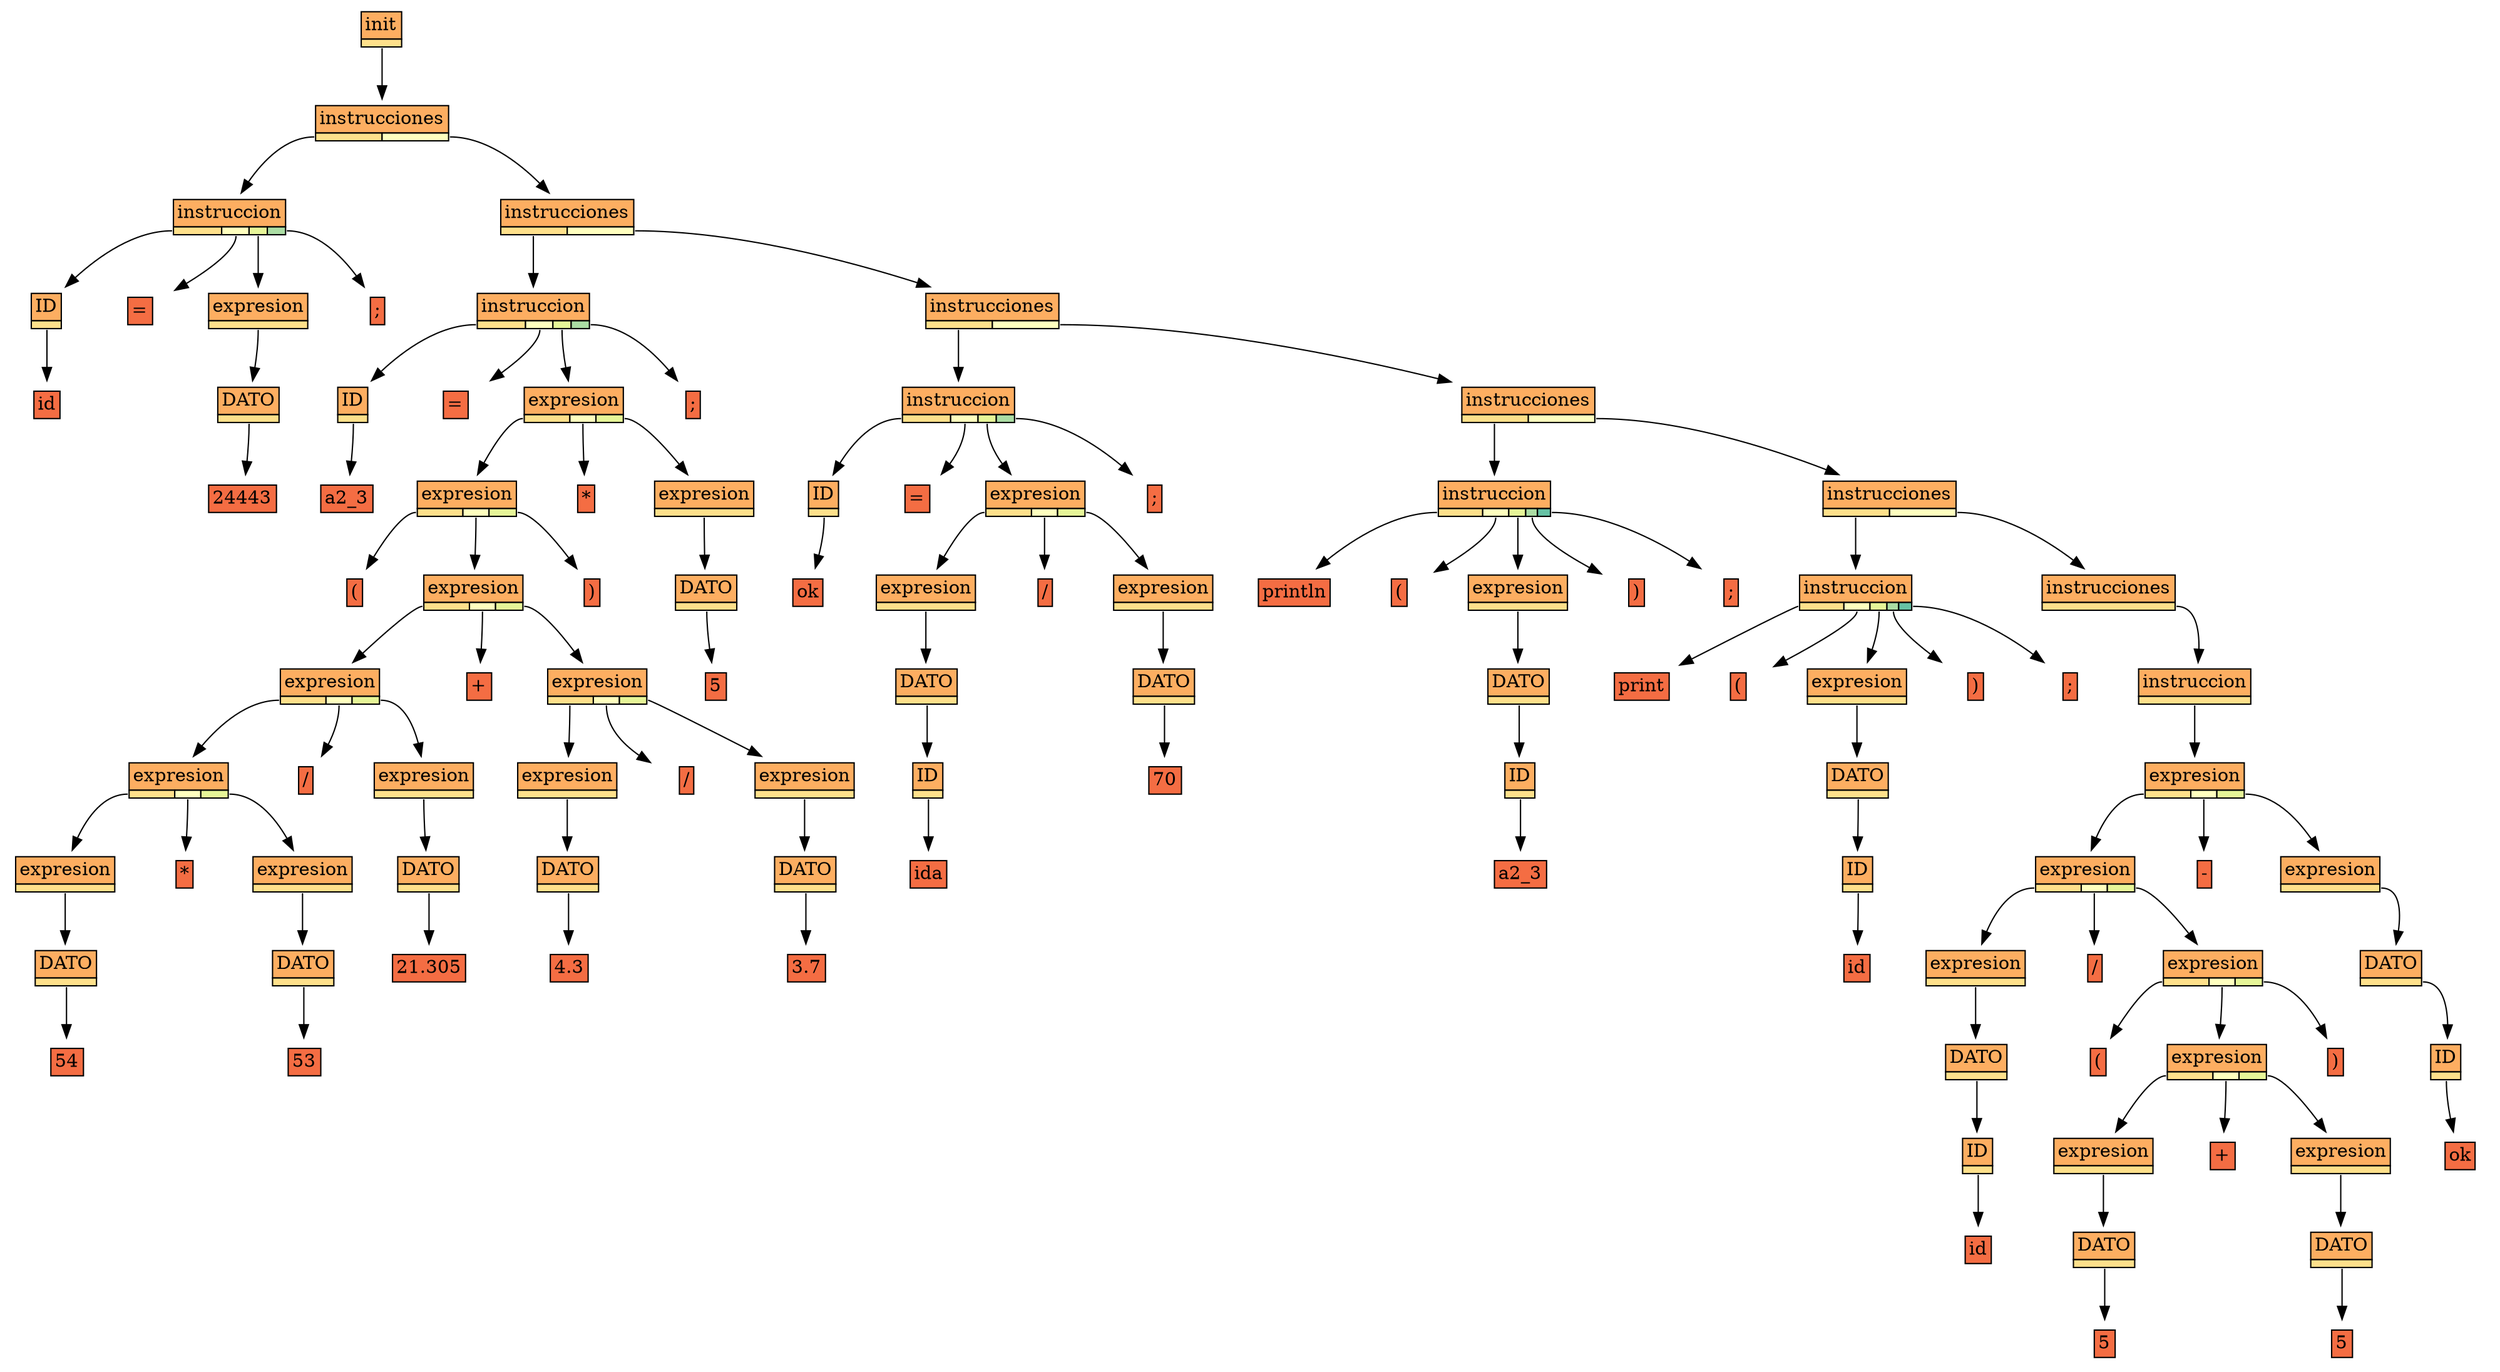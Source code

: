digraph {
node [shape=plaintext]
ND_1 [label=<<table CELLSPACING="0" BORDER="0"><tr><td  BORDER="1" bgcolor="/spectral11/3">24443</td></tr></table>>];
ND_2 [label=<<table  CELLSPACING="0" BORDER="0"><tr><td BORDER="1" colspan="1"  bgcolor="/spectral11/4">DATO</td></tr><tr><td BORDER="1" port="f0"  bgcolor="/spectral11/5"></td></tr></table>>];
ND_3 [label=<<table  CELLSPACING="0" BORDER="0"><tr><td BORDER="1" colspan="1"  bgcolor="/spectral11/4">expresion</td></tr><tr><td BORDER="1" port="f0"  bgcolor="/spectral11/5"></td></tr></table>>];
ND_4 [label=<<table CELLSPACING="0" BORDER="0"><tr><td  BORDER="1" bgcolor="/spectral11/3">id</td></tr></table>>];
ND_5 [label=<<table  CELLSPACING="0" BORDER="0"><tr><td BORDER="1" colspan="1"  bgcolor="/spectral11/4">ID</td></tr><tr><td BORDER="1" port="f0"  bgcolor="/spectral11/5"></td></tr></table>>];
ND_6 [label=<<table CELLSPACING="0" BORDER="0"><tr><td  BORDER="1" bgcolor="/spectral11/3">=</td></tr></table>>];
ND_7 [label=<<table CELLSPACING="0" BORDER="0"><tr><td  BORDER="1" bgcolor="/spectral11/3">;</td></tr></table>>];
ND_8 [label=<<table  CELLSPACING="0" BORDER="0"><tr><td BORDER="1" colspan="4"  bgcolor="/spectral11/4">instruccion</td></tr><tr><td BORDER="1" port="f0"  bgcolor="/spectral11/5"></td><td BORDER="1" port="f1"  bgcolor="/spectral11/6"></td><td BORDER="1" port="f2"  bgcolor="/spectral11/7"></td><td BORDER="1" port="f3"  bgcolor="/spectral11/8"></td></tr></table>>];
ND_9 [label=<<table CELLSPACING="0" BORDER="0"><tr><td  BORDER="1" bgcolor="/spectral11/3">54</td></tr></table>>];
ND_10 [label=<<table  CELLSPACING="0" BORDER="0"><tr><td BORDER="1" colspan="1"  bgcolor="/spectral11/4">DATO</td></tr><tr><td BORDER="1" port="f0"  bgcolor="/spectral11/5"></td></tr></table>>];
ND_11 [label=<<table  CELLSPACING="0" BORDER="0"><tr><td BORDER="1" colspan="1"  bgcolor="/spectral11/4">expresion</td></tr><tr><td BORDER="1" port="f0"  bgcolor="/spectral11/5"></td></tr></table>>];
ND_12 [label=<<table CELLSPACING="0" BORDER="0"><tr><td  BORDER="1" bgcolor="/spectral11/3">53</td></tr></table>>];
ND_13 [label=<<table  CELLSPACING="0" BORDER="0"><tr><td BORDER="1" colspan="1"  bgcolor="/spectral11/4">DATO</td></tr><tr><td BORDER="1" port="f0"  bgcolor="/spectral11/5"></td></tr></table>>];
ND_14 [label=<<table  CELLSPACING="0" BORDER="0"><tr><td BORDER="1" colspan="1"  bgcolor="/spectral11/4">expresion</td></tr><tr><td BORDER="1" port="f0"  bgcolor="/spectral11/5"></td></tr></table>>];
ND_15 [label=<<table CELLSPACING="0" BORDER="0"><tr><td  BORDER="1" bgcolor="/spectral11/3">*</td></tr></table>>];
ND_16 [label=<<table  CELLSPACING="0" BORDER="0"><tr><td BORDER="1" colspan="3"  bgcolor="/spectral11/4">expresion</td></tr><tr><td BORDER="1" port="f0"  bgcolor="/spectral11/5"></td><td BORDER="1" port="f1"  bgcolor="/spectral11/6"></td><td BORDER="1" port="f2"  bgcolor="/spectral11/7"></td></tr></table>>];
ND_17 [label=<<table CELLSPACING="0" BORDER="0"><tr><td  BORDER="1" bgcolor="/spectral11/3">21.305</td></tr></table>>];
ND_18 [label=<<table  CELLSPACING="0" BORDER="0"><tr><td BORDER="1" colspan="1"  bgcolor="/spectral11/4">DATO</td></tr><tr><td BORDER="1" port="f0"  bgcolor="/spectral11/5"></td></tr></table>>];
ND_19 [label=<<table  CELLSPACING="0" BORDER="0"><tr><td BORDER="1" colspan="1"  bgcolor="/spectral11/4">expresion</td></tr><tr><td BORDER="1" port="f0"  bgcolor="/spectral11/5"></td></tr></table>>];
ND_20 [label=<<table CELLSPACING="0" BORDER="0"><tr><td  BORDER="1" bgcolor="/spectral11/3">/</td></tr></table>>];
ND_21 [label=<<table  CELLSPACING="0" BORDER="0"><tr><td BORDER="1" colspan="3"  bgcolor="/spectral11/4">expresion</td></tr><tr><td BORDER="1" port="f0"  bgcolor="/spectral11/5"></td><td BORDER="1" port="f1"  bgcolor="/spectral11/6"></td><td BORDER="1" port="f2"  bgcolor="/spectral11/7"></td></tr></table>>];
ND_22 [label=<<table CELLSPACING="0" BORDER="0"><tr><td  BORDER="1" bgcolor="/spectral11/3">4.3</td></tr></table>>];
ND_23 [label=<<table  CELLSPACING="0" BORDER="0"><tr><td BORDER="1" colspan="1"  bgcolor="/spectral11/4">DATO</td></tr><tr><td BORDER="1" port="f0"  bgcolor="/spectral11/5"></td></tr></table>>];
ND_24 [label=<<table  CELLSPACING="0" BORDER="0"><tr><td BORDER="1" colspan="1"  bgcolor="/spectral11/4">expresion</td></tr><tr><td BORDER="1" port="f0"  bgcolor="/spectral11/5"></td></tr></table>>];
ND_25 [label=<<table CELLSPACING="0" BORDER="0"><tr><td  BORDER="1" bgcolor="/spectral11/3">3.7</td></tr></table>>];
ND_26 [label=<<table  CELLSPACING="0" BORDER="0"><tr><td BORDER="1" colspan="1"  bgcolor="/spectral11/4">DATO</td></tr><tr><td BORDER="1" port="f0"  bgcolor="/spectral11/5"></td></tr></table>>];
ND_27 [label=<<table  CELLSPACING="0" BORDER="0"><tr><td BORDER="1" colspan="1"  bgcolor="/spectral11/4">expresion</td></tr><tr><td BORDER="1" port="f0"  bgcolor="/spectral11/5"></td></tr></table>>];
ND_28 [label=<<table CELLSPACING="0" BORDER="0"><tr><td  BORDER="1" bgcolor="/spectral11/3">/</td></tr></table>>];
ND_29 [label=<<table  CELLSPACING="0" BORDER="0"><tr><td BORDER="1" colspan="3"  bgcolor="/spectral11/4">expresion</td></tr><tr><td BORDER="1" port="f0"  bgcolor="/spectral11/5"></td><td BORDER="1" port="f1"  bgcolor="/spectral11/6"></td><td BORDER="1" port="f2"  bgcolor="/spectral11/7"></td></tr></table>>];
ND_30 [label=<<table CELLSPACING="0" BORDER="0"><tr><td  BORDER="1" bgcolor="/spectral11/3">+</td></tr></table>>];
ND_31 [label=<<table  CELLSPACING="0" BORDER="0"><tr><td BORDER="1" colspan="3"  bgcolor="/spectral11/4">expresion</td></tr><tr><td BORDER="1" port="f0"  bgcolor="/spectral11/5"></td><td BORDER="1" port="f1"  bgcolor="/spectral11/6"></td><td BORDER="1" port="f2"  bgcolor="/spectral11/7"></td></tr></table>>];
ND_32 [label=<<table CELLSPACING="0" BORDER="0"><tr><td  BORDER="1" bgcolor="/spectral11/3">(</td></tr></table>>];
ND_33 [label=<<table CELLSPACING="0" BORDER="0"><tr><td  BORDER="1" bgcolor="/spectral11/3">)</td></tr></table>>];
ND_34 [label=<<table  CELLSPACING="0" BORDER="0"><tr><td BORDER="1" colspan="3"  bgcolor="/spectral11/4">expresion</td></tr><tr><td BORDER="1" port="f0"  bgcolor="/spectral11/5"></td><td BORDER="1" port="f1"  bgcolor="/spectral11/6"></td><td BORDER="1" port="f2"  bgcolor="/spectral11/7"></td></tr></table>>];
ND_35 [label=<<table CELLSPACING="0" BORDER="0"><tr><td  BORDER="1" bgcolor="/spectral11/3">5</td></tr></table>>];
ND_36 [label=<<table  CELLSPACING="0" BORDER="0"><tr><td BORDER="1" colspan="1"  bgcolor="/spectral11/4">DATO</td></tr><tr><td BORDER="1" port="f0"  bgcolor="/spectral11/5"></td></tr></table>>];
ND_37 [label=<<table  CELLSPACING="0" BORDER="0"><tr><td BORDER="1" colspan="1"  bgcolor="/spectral11/4">expresion</td></tr><tr><td BORDER="1" port="f0"  bgcolor="/spectral11/5"></td></tr></table>>];
ND_38 [label=<<table CELLSPACING="0" BORDER="0"><tr><td  BORDER="1" bgcolor="/spectral11/3">*</td></tr></table>>];
ND_39 [label=<<table  CELLSPACING="0" BORDER="0"><tr><td BORDER="1" colspan="3"  bgcolor="/spectral11/4">expresion</td></tr><tr><td BORDER="1" port="f0"  bgcolor="/spectral11/5"></td><td BORDER="1" port="f1"  bgcolor="/spectral11/6"></td><td BORDER="1" port="f2"  bgcolor="/spectral11/7"></td></tr></table>>];
ND_40 [label=<<table CELLSPACING="0" BORDER="0"><tr><td  BORDER="1" bgcolor="/spectral11/3">a2_3</td></tr></table>>];
ND_41 [label=<<table  CELLSPACING="0" BORDER="0"><tr><td BORDER="1" colspan="1"  bgcolor="/spectral11/4">ID</td></tr><tr><td BORDER="1" port="f0"  bgcolor="/spectral11/5"></td></tr></table>>];
ND_42 [label=<<table CELLSPACING="0" BORDER="0"><tr><td  BORDER="1" bgcolor="/spectral11/3">=</td></tr></table>>];
ND_43 [label=<<table CELLSPACING="0" BORDER="0"><tr><td  BORDER="1" bgcolor="/spectral11/3">;</td></tr></table>>];
ND_44 [label=<<table  CELLSPACING="0" BORDER="0"><tr><td BORDER="1" colspan="4"  bgcolor="/spectral11/4">instruccion</td></tr><tr><td BORDER="1" port="f0"  bgcolor="/spectral11/5"></td><td BORDER="1" port="f1"  bgcolor="/spectral11/6"></td><td BORDER="1" port="f2"  bgcolor="/spectral11/7"></td><td BORDER="1" port="f3"  bgcolor="/spectral11/8"></td></tr></table>>];
ND_45 [label=<<table CELLSPACING="0" BORDER="0"><tr><td  BORDER="1" bgcolor="/spectral11/3">ida</td></tr></table>>];
ND_46 [label=<<table  CELLSPACING="0" BORDER="0"><tr><td BORDER="1" colspan="1"  bgcolor="/spectral11/4">ID</td></tr><tr><td BORDER="1" port="f0"  bgcolor="/spectral11/5"></td></tr></table>>];
ND_47 [label=<<table  CELLSPACING="0" BORDER="0"><tr><td BORDER="1" colspan="1"  bgcolor="/spectral11/4">DATO</td></tr><tr><td BORDER="1" port="f0"  bgcolor="/spectral11/5"></td></tr></table>>];
ND_48 [label=<<table  CELLSPACING="0" BORDER="0"><tr><td BORDER="1" colspan="1"  bgcolor="/spectral11/4">expresion</td></tr><tr><td BORDER="1" port="f0"  bgcolor="/spectral11/5"></td></tr></table>>];
ND_49 [label=<<table CELLSPACING="0" BORDER="0"><tr><td  BORDER="1" bgcolor="/spectral11/3">70</td></tr></table>>];
ND_50 [label=<<table  CELLSPACING="0" BORDER="0"><tr><td BORDER="1" colspan="1"  bgcolor="/spectral11/4">DATO</td></tr><tr><td BORDER="1" port="f0"  bgcolor="/spectral11/5"></td></tr></table>>];
ND_51 [label=<<table  CELLSPACING="0" BORDER="0"><tr><td BORDER="1" colspan="1"  bgcolor="/spectral11/4">expresion</td></tr><tr><td BORDER="1" port="f0"  bgcolor="/spectral11/5"></td></tr></table>>];
ND_52 [label=<<table CELLSPACING="0" BORDER="0"><tr><td  BORDER="1" bgcolor="/spectral11/3">/</td></tr></table>>];
ND_53 [label=<<table  CELLSPACING="0" BORDER="0"><tr><td BORDER="1" colspan="3"  bgcolor="/spectral11/4">expresion</td></tr><tr><td BORDER="1" port="f0"  bgcolor="/spectral11/5"></td><td BORDER="1" port="f1"  bgcolor="/spectral11/6"></td><td BORDER="1" port="f2"  bgcolor="/spectral11/7"></td></tr></table>>];
ND_54 [label=<<table CELLSPACING="0" BORDER="0"><tr><td  BORDER="1" bgcolor="/spectral11/3">ok</td></tr></table>>];
ND_55 [label=<<table  CELLSPACING="0" BORDER="0"><tr><td BORDER="1" colspan="1"  bgcolor="/spectral11/4">ID</td></tr><tr><td BORDER="1" port="f0"  bgcolor="/spectral11/5"></td></tr></table>>];
ND_56 [label=<<table CELLSPACING="0" BORDER="0"><tr><td  BORDER="1" bgcolor="/spectral11/3">=</td></tr></table>>];
ND_57 [label=<<table CELLSPACING="0" BORDER="0"><tr><td  BORDER="1" bgcolor="/spectral11/3">;</td></tr></table>>];
ND_58 [label=<<table  CELLSPACING="0" BORDER="0"><tr><td BORDER="1" colspan="4"  bgcolor="/spectral11/4">instruccion</td></tr><tr><td BORDER="1" port="f0"  bgcolor="/spectral11/5"></td><td BORDER="1" port="f1"  bgcolor="/spectral11/6"></td><td BORDER="1" port="f2"  bgcolor="/spectral11/7"></td><td BORDER="1" port="f3"  bgcolor="/spectral11/8"></td></tr></table>>];
ND_59 [label=<<table CELLSPACING="0" BORDER="0"><tr><td  BORDER="1" bgcolor="/spectral11/3">a2_3</td></tr></table>>];
ND_60 [label=<<table  CELLSPACING="0" BORDER="0"><tr><td BORDER="1" colspan="1"  bgcolor="/spectral11/4">ID</td></tr><tr><td BORDER="1" port="f0"  bgcolor="/spectral11/5"></td></tr></table>>];
ND_61 [label=<<table  CELLSPACING="0" BORDER="0"><tr><td BORDER="1" colspan="1"  bgcolor="/spectral11/4">DATO</td></tr><tr><td BORDER="1" port="f0"  bgcolor="/spectral11/5"></td></tr></table>>];
ND_62 [label=<<table  CELLSPACING="0" BORDER="0"><tr><td BORDER="1" colspan="1"  bgcolor="/spectral11/4">expresion</td></tr><tr><td BORDER="1" port="f0"  bgcolor="/spectral11/5"></td></tr></table>>];
ND_63 [label=<<table CELLSPACING="0" BORDER="0"><tr><td  BORDER="1" bgcolor="/spectral11/3">println</td></tr></table>>];
ND_64 [label=<<table CELLSPACING="0" BORDER="0"><tr><td  BORDER="1" bgcolor="/spectral11/3">(</td></tr></table>>];
ND_65 [label=<<table CELLSPACING="0" BORDER="0"><tr><td  BORDER="1" bgcolor="/spectral11/3">)</td></tr></table>>];
ND_66 [label=<<table CELLSPACING="0" BORDER="0"><tr><td  BORDER="1" bgcolor="/spectral11/3">;</td></tr></table>>];
ND_67 [label=<<table  CELLSPACING="0" BORDER="0"><tr><td BORDER="1" colspan="5"  bgcolor="/spectral11/4">instruccion</td></tr><tr><td BORDER="1" port="f0"  bgcolor="/spectral11/5"></td><td BORDER="1" port="f1"  bgcolor="/spectral11/6"></td><td BORDER="1" port="f2"  bgcolor="/spectral11/7"></td><td BORDER="1" port="f3"  bgcolor="/spectral11/8"></td><td BORDER="1" port="f4"  bgcolor="/spectral11/9"></td></tr></table>>];
ND_68 [label=<<table CELLSPACING="0" BORDER="0"><tr><td  BORDER="1" bgcolor="/spectral11/3">id</td></tr></table>>];
ND_69 [label=<<table  CELLSPACING="0" BORDER="0"><tr><td BORDER="1" colspan="1"  bgcolor="/spectral11/4">ID</td></tr><tr><td BORDER="1" port="f0"  bgcolor="/spectral11/5"></td></tr></table>>];
ND_70 [label=<<table  CELLSPACING="0" BORDER="0"><tr><td BORDER="1" colspan="1"  bgcolor="/spectral11/4">DATO</td></tr><tr><td BORDER="1" port="f0"  bgcolor="/spectral11/5"></td></tr></table>>];
ND_71 [label=<<table  CELLSPACING="0" BORDER="0"><tr><td BORDER="1" colspan="1"  bgcolor="/spectral11/4">expresion</td></tr><tr><td BORDER="1" port="f0"  bgcolor="/spectral11/5"></td></tr></table>>];
ND_72 [label=<<table CELLSPACING="0" BORDER="0"><tr><td  BORDER="1" bgcolor="/spectral11/3">print</td></tr></table>>];
ND_73 [label=<<table CELLSPACING="0" BORDER="0"><tr><td  BORDER="1" bgcolor="/spectral11/3">(</td></tr></table>>];
ND_74 [label=<<table CELLSPACING="0" BORDER="0"><tr><td  BORDER="1" bgcolor="/spectral11/3">)</td></tr></table>>];
ND_75 [label=<<table CELLSPACING="0" BORDER="0"><tr><td  BORDER="1" bgcolor="/spectral11/3">;</td></tr></table>>];
ND_76 [label=<<table  CELLSPACING="0" BORDER="0"><tr><td BORDER="1" colspan="5"  bgcolor="/spectral11/4">instruccion</td></tr><tr><td BORDER="1" port="f0"  bgcolor="/spectral11/5"></td><td BORDER="1" port="f1"  bgcolor="/spectral11/6"></td><td BORDER="1" port="f2"  bgcolor="/spectral11/7"></td><td BORDER="1" port="f3"  bgcolor="/spectral11/8"></td><td BORDER="1" port="f4"  bgcolor="/spectral11/9"></td></tr></table>>];
ND_77 [label=<<table CELLSPACING="0" BORDER="0"><tr><td  BORDER="1" bgcolor="/spectral11/3">id</td></tr></table>>];
ND_78 [label=<<table  CELLSPACING="0" BORDER="0"><tr><td BORDER="1" colspan="1"  bgcolor="/spectral11/4">ID</td></tr><tr><td BORDER="1" port="f0"  bgcolor="/spectral11/5"></td></tr></table>>];
ND_79 [label=<<table  CELLSPACING="0" BORDER="0"><tr><td BORDER="1" colspan="1"  bgcolor="/spectral11/4">DATO</td></tr><tr><td BORDER="1" port="f0"  bgcolor="/spectral11/5"></td></tr></table>>];
ND_80 [label=<<table  CELLSPACING="0" BORDER="0"><tr><td BORDER="1" colspan="1"  bgcolor="/spectral11/4">expresion</td></tr><tr><td BORDER="1" port="f0"  bgcolor="/spectral11/5"></td></tr></table>>];
ND_81 [label=<<table CELLSPACING="0" BORDER="0"><tr><td  BORDER="1" bgcolor="/spectral11/3">5</td></tr></table>>];
ND_82 [label=<<table  CELLSPACING="0" BORDER="0"><tr><td BORDER="1" colspan="1"  bgcolor="/spectral11/4">DATO</td></tr><tr><td BORDER="1" port="f0"  bgcolor="/spectral11/5"></td></tr></table>>];
ND_83 [label=<<table  CELLSPACING="0" BORDER="0"><tr><td BORDER="1" colspan="1"  bgcolor="/spectral11/4">expresion</td></tr><tr><td BORDER="1" port="f0"  bgcolor="/spectral11/5"></td></tr></table>>];
ND_84 [label=<<table CELLSPACING="0" BORDER="0"><tr><td  BORDER="1" bgcolor="/spectral11/3">5</td></tr></table>>];
ND_85 [label=<<table  CELLSPACING="0" BORDER="0"><tr><td BORDER="1" colspan="1"  bgcolor="/spectral11/4">DATO</td></tr><tr><td BORDER="1" port="f0"  bgcolor="/spectral11/5"></td></tr></table>>];
ND_86 [label=<<table  CELLSPACING="0" BORDER="0"><tr><td BORDER="1" colspan="1"  bgcolor="/spectral11/4">expresion</td></tr><tr><td BORDER="1" port="f0"  bgcolor="/spectral11/5"></td></tr></table>>];
ND_87 [label=<<table CELLSPACING="0" BORDER="0"><tr><td  BORDER="1" bgcolor="/spectral11/3">+</td></tr></table>>];
ND_88 [label=<<table  CELLSPACING="0" BORDER="0"><tr><td BORDER="1" colspan="3"  bgcolor="/spectral11/4">expresion</td></tr><tr><td BORDER="1" port="f0"  bgcolor="/spectral11/5"></td><td BORDER="1" port="f1"  bgcolor="/spectral11/6"></td><td BORDER="1" port="f2"  bgcolor="/spectral11/7"></td></tr></table>>];
ND_89 [label=<<table CELLSPACING="0" BORDER="0"><tr><td  BORDER="1" bgcolor="/spectral11/3">(</td></tr></table>>];
ND_90 [label=<<table CELLSPACING="0" BORDER="0"><tr><td  BORDER="1" bgcolor="/spectral11/3">)</td></tr></table>>];
ND_91 [label=<<table  CELLSPACING="0" BORDER="0"><tr><td BORDER="1" colspan="3"  bgcolor="/spectral11/4">expresion</td></tr><tr><td BORDER="1" port="f0"  bgcolor="/spectral11/5"></td><td BORDER="1" port="f1"  bgcolor="/spectral11/6"></td><td BORDER="1" port="f2"  bgcolor="/spectral11/7"></td></tr></table>>];
ND_92 [label=<<table CELLSPACING="0" BORDER="0"><tr><td  BORDER="1" bgcolor="/spectral11/3">/</td></tr></table>>];
ND_93 [label=<<table  CELLSPACING="0" BORDER="0"><tr><td BORDER="1" colspan="3"  bgcolor="/spectral11/4">expresion</td></tr><tr><td BORDER="1" port="f0"  bgcolor="/spectral11/5"></td><td BORDER="1" port="f1"  bgcolor="/spectral11/6"></td><td BORDER="1" port="f2"  bgcolor="/spectral11/7"></td></tr></table>>];
ND_94 [label=<<table CELLSPACING="0" BORDER="0"><tr><td  BORDER="1" bgcolor="/spectral11/3">ok</td></tr></table>>];
ND_95 [label=<<table  CELLSPACING="0" BORDER="0"><tr><td BORDER="1" colspan="1"  bgcolor="/spectral11/4">ID</td></tr><tr><td BORDER="1" port="f0"  bgcolor="/spectral11/5"></td></tr></table>>];
ND_96 [label=<<table  CELLSPACING="0" BORDER="0"><tr><td BORDER="1" colspan="1"  bgcolor="/spectral11/4">DATO</td></tr><tr><td BORDER="1" port="f0"  bgcolor="/spectral11/5"></td></tr></table>>];
ND_97 [label=<<table  CELLSPACING="0" BORDER="0"><tr><td BORDER="1" colspan="1"  bgcolor="/spectral11/4">expresion</td></tr><tr><td BORDER="1" port="f0"  bgcolor="/spectral11/5"></td></tr></table>>];
ND_98 [label=<<table CELLSPACING="0" BORDER="0"><tr><td  BORDER="1" bgcolor="/spectral11/3">-</td></tr></table>>];
ND_99 [label=<<table  CELLSPACING="0" BORDER="0"><tr><td BORDER="1" colspan="3"  bgcolor="/spectral11/4">expresion</td></tr><tr><td BORDER="1" port="f0"  bgcolor="/spectral11/5"></td><td BORDER="1" port="f1"  bgcolor="/spectral11/6"></td><td BORDER="1" port="f2"  bgcolor="/spectral11/7"></td></tr></table>>];
ND_100 [label=<<table  CELLSPACING="0" BORDER="0"><tr><td BORDER="1" colspan="1"  bgcolor="/spectral11/4">instruccion</td></tr><tr><td BORDER="1" port="f0"  bgcolor="/spectral11/5"></td></tr></table>>];
ND_101 [label=<<table  CELLSPACING="0" BORDER="0"><tr><td BORDER="1" colspan="1"  bgcolor="/spectral11/4">instrucciones</td></tr><tr><td BORDER="1" port="f0"  bgcolor="/spectral11/5"></td></tr></table>>];
ND_102 [label=<<table  CELLSPACING="0" BORDER="0"><tr><td BORDER="1" colspan="2"  bgcolor="/spectral11/4">instrucciones</td></tr><tr><td BORDER="1" port="f0"  bgcolor="/spectral11/5"></td><td BORDER="1" port="f1"  bgcolor="/spectral11/6"></td></tr></table>>];
ND_103 [label=<<table  CELLSPACING="0" BORDER="0"><tr><td BORDER="1" colspan="2"  bgcolor="/spectral11/4">instrucciones</td></tr><tr><td BORDER="1" port="f0"  bgcolor="/spectral11/5"></td><td BORDER="1" port="f1"  bgcolor="/spectral11/6"></td></tr></table>>];
ND_104 [label=<<table  CELLSPACING="0" BORDER="0"><tr><td BORDER="1" colspan="2"  bgcolor="/spectral11/4">instrucciones</td></tr><tr><td BORDER="1" port="f0"  bgcolor="/spectral11/5"></td><td BORDER="1" port="f1"  bgcolor="/spectral11/6"></td></tr></table>>];
ND_105 [label=<<table  CELLSPACING="0" BORDER="0"><tr><td BORDER="1" colspan="2"  bgcolor="/spectral11/4">instrucciones</td></tr><tr><td BORDER="1" port="f0"  bgcolor="/spectral11/5"></td><td BORDER="1" port="f1"  bgcolor="/spectral11/6"></td></tr></table>>];
ND_106 [label=<<table  CELLSPACING="0" BORDER="0"><tr><td BORDER="1" colspan="2"  bgcolor="/spectral11/4">instrucciones</td></tr><tr><td BORDER="1" port="f0"  bgcolor="/spectral11/5"></td><td BORDER="1" port="f1"  bgcolor="/spectral11/6"></td></tr></table>>];
ND_107 [label=<<table  CELLSPACING="0" BORDER="0"><tr><td BORDER="1" colspan="1"  bgcolor="/spectral11/4">init</td></tr><tr><td BORDER="1" port="f0"  bgcolor="/spectral11/5"></td></tr></table>>];

ND_2:f0->ND_1;
ND_3:f0->ND_2;
ND_5:f0->ND_4;
ND_8:f0->ND_5;
ND_8:f1->ND_6;
ND_8:f2->ND_3;
ND_8:f3->ND_7;
ND_10:f0->ND_9;
ND_11:f0->ND_10;
ND_13:f0->ND_12;
ND_14:f0->ND_13;
ND_16:f0->ND_11;
ND_16:f1->ND_15;
ND_16:f2->ND_14;
ND_18:f0->ND_17;
ND_19:f0->ND_18;
ND_21:f0->ND_16;
ND_21:f1->ND_20;
ND_21:f2->ND_19;
ND_23:f0->ND_22;
ND_24:f0->ND_23;
ND_26:f0->ND_25;
ND_27:f0->ND_26;
ND_29:f0->ND_24;
ND_29:f1->ND_28;
ND_29:f2->ND_27;
ND_31:f0->ND_21;
ND_31:f1->ND_30;
ND_31:f2->ND_29;
ND_34:f0->ND_32;
ND_34:f1->ND_31;
ND_34:f2->ND_33;
ND_36:f0->ND_35;
ND_37:f0->ND_36;
ND_39:f0->ND_34;
ND_39:f1->ND_38;
ND_39:f2->ND_37;
ND_41:f0->ND_40;
ND_44:f0->ND_41;
ND_44:f1->ND_42;
ND_44:f2->ND_39;
ND_44:f3->ND_43;
ND_46:f0->ND_45;
ND_47:f0->ND_46;
ND_48:f0->ND_47;
ND_50:f0->ND_49;
ND_51:f0->ND_50;
ND_53:f0->ND_48;
ND_53:f1->ND_52;
ND_53:f2->ND_51;
ND_55:f0->ND_54;
ND_58:f0->ND_55;
ND_58:f1->ND_56;
ND_58:f2->ND_53;
ND_58:f3->ND_57;
ND_60:f0->ND_59;
ND_61:f0->ND_60;
ND_62:f0->ND_61;
ND_67:f0->ND_63;
ND_67:f1->ND_64;
ND_67:f2->ND_62;
ND_67:f3->ND_65;
ND_67:f4->ND_66;
ND_69:f0->ND_68;
ND_70:f0->ND_69;
ND_71:f0->ND_70;
ND_76:f0->ND_72;
ND_76:f1->ND_73;
ND_76:f2->ND_71;
ND_76:f3->ND_74;
ND_76:f4->ND_75;
ND_78:f0->ND_77;
ND_79:f0->ND_78;
ND_80:f0->ND_79;
ND_82:f0->ND_81;
ND_83:f0->ND_82;
ND_85:f0->ND_84;
ND_86:f0->ND_85;
ND_88:f0->ND_83;
ND_88:f1->ND_87;
ND_88:f2->ND_86;
ND_91:f0->ND_89;
ND_91:f1->ND_88;
ND_91:f2->ND_90;
ND_93:f0->ND_80;
ND_93:f1->ND_92;
ND_93:f2->ND_91;
ND_95:f0->ND_94;
ND_96:f0->ND_95;
ND_97:f0->ND_96;
ND_99:f0->ND_93;
ND_99:f1->ND_98;
ND_99:f2->ND_97;
ND_100:f0->ND_99;
ND_101:f0->ND_100;
ND_102:f0->ND_76;
ND_102:f1->ND_101;
ND_103:f0->ND_67;
ND_103:f1->ND_102;
ND_104:f0->ND_58;
ND_104:f1->ND_103;
ND_105:f0->ND_44;
ND_105:f1->ND_104;
ND_106:f0->ND_8;
ND_106:f1->ND_105;
ND_107:f0->ND_106;
}